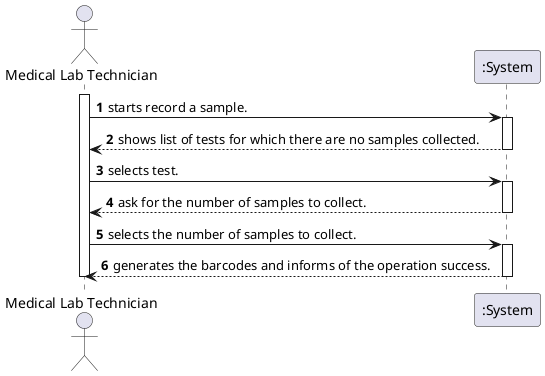@startuml
autonumber
actor "Medical Lab Technician" as MEDLT

activate MEDLT
MEDLT-> ":System" : starts record a sample. 
activate ":System"
":System" --> MEDLT : shows list of tests for which there are no samples collected.
deactivate ":System"

MEDLT -> ":System" : selects test.
activate ":System"
":System" --> MEDLT : ask for the number of samples to collect.
deactivate ":System"

MEDLT -> ":System" : selects the number of samples to collect.
activate ":System"
":System" --> MEDLT : generates the barcodes and informs of the operation success.
deactivate ":System"

deactivate MEDLT
@enduml